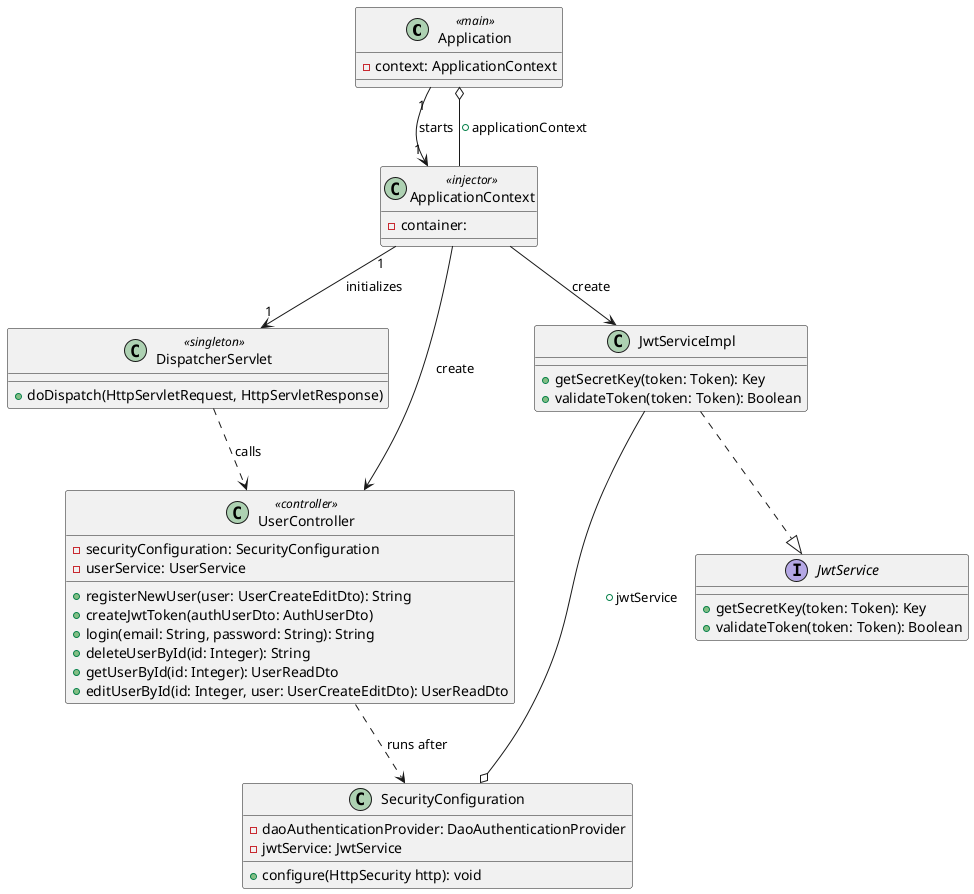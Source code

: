 @startuml

@startuml

class Application<<main>> {
    - context: ApplicationContext

}

Application "1"-->"1" ApplicationContext : starts
ApplicationContext "1"-->"1" DispatcherServlet : initializes

class ApplicationContext<<injector>>{
    - container:
}

class DispatcherServlet<<singleton>> {
    +doDispatch(HttpServletRequest, HttpServletResponse)
}

ApplicationContext --> UserController: create
ApplicationContext --> JwtServiceImpl: create

DispatcherServlet ..> UserController: calls
UserController ..> SecurityConfiguration: runs after

class UserController <<controller>> {
    - securityConfiguration: SecurityConfiguration
    - userService: UserService
    + registerNewUser(user: UserCreateEditDto): String
    + createJwtToken(authUserDto: AuthUserDto)
    + login(email: String, password: String): String
    + deleteUserById(id: Integer): String
    + getUserById(id: Integer): UserReadDto
    + editUserById(id: Integer, user: UserCreateEditDto): UserReadDto
}

class SecurityConfiguration {
    - daoAuthenticationProvider: DaoAuthenticationProvider
    - jwtService: JwtService
    + configure(HttpSecurity http): void
}

JwtServiceImpl --o SecurityConfiguration: + jwtService

class JwtServiceImpl{
    + getSecretKey(token: Token): Key
    + validateToken(token: Token): Boolean
}

interface JwtService {
    + getSecretKey(token: Token): Key
    + validateToken(token: Token): Boolean
}

JwtServiceImpl ..|> JwtService

ApplicationContext --o Application: + applicationContext

@enduml

@enduml